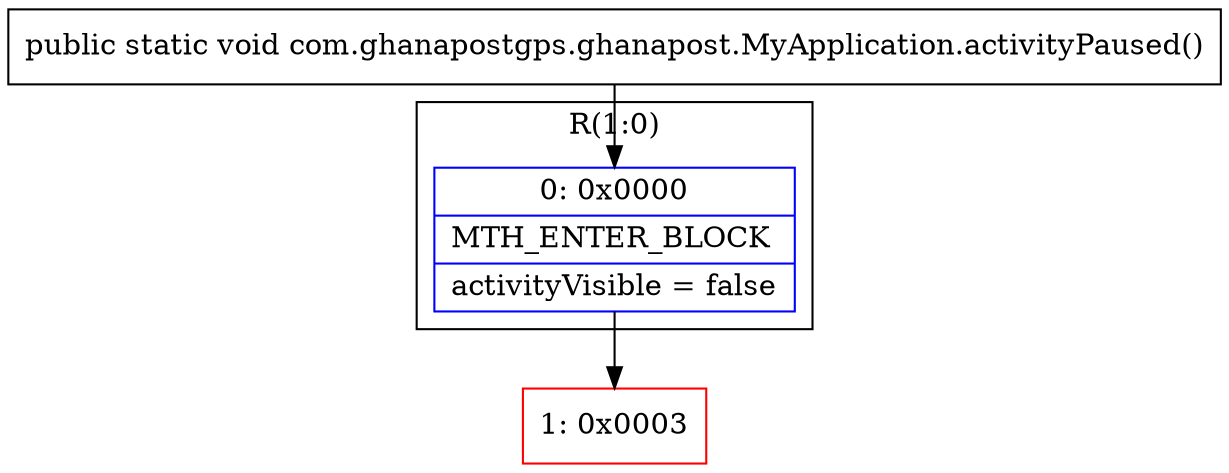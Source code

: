 digraph "CFG forcom.ghanapostgps.ghanapost.MyApplication.activityPaused()V" {
subgraph cluster_Region_807513311 {
label = "R(1:0)";
node [shape=record,color=blue];
Node_0 [shape=record,label="{0\:\ 0x0000|MTH_ENTER_BLOCK\l|activityVisible = false\l}"];
}
Node_1 [shape=record,color=red,label="{1\:\ 0x0003}"];
MethodNode[shape=record,label="{public static void com.ghanapostgps.ghanapost.MyApplication.activityPaused() }"];
MethodNode -> Node_0;
Node_0 -> Node_1;
}

